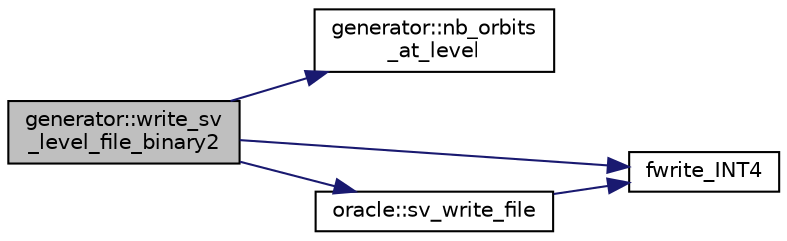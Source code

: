 digraph "generator::write_sv_level_file_binary2"
{
  edge [fontname="Helvetica",fontsize="10",labelfontname="Helvetica",labelfontsize="10"];
  node [fontname="Helvetica",fontsize="10",shape=record];
  rankdir="LR";
  Node23349 [label="generator::write_sv\l_level_file_binary2",height=0.2,width=0.4,color="black", fillcolor="grey75", style="filled", fontcolor="black"];
  Node23349 -> Node23350 [color="midnightblue",fontsize="10",style="solid",fontname="Helvetica"];
  Node23350 [label="generator::nb_orbits\l_at_level",height=0.2,width=0.4,color="black", fillcolor="white", style="filled",URL="$d7/d73/classgenerator.html#a020f3d8378448310d044a4a24fadf301"];
  Node23349 -> Node23351 [color="midnightblue",fontsize="10",style="solid",fontname="Helvetica"];
  Node23351 [label="fwrite_INT4",height=0.2,width=0.4,color="black", fillcolor="white", style="filled",URL="$df/dbf/sajeeb_8_c.html#a2e1091b3187c01029a1a1453ce9e8639"];
  Node23349 -> Node23352 [color="midnightblue",fontsize="10",style="solid",fontname="Helvetica"];
  Node23352 [label="oracle::sv_write_file",height=0.2,width=0.4,color="black", fillcolor="white", style="filled",URL="$d7/da7/classoracle.html#a6d213afc98b633eb3893778c186eb95b"];
  Node23352 -> Node23351 [color="midnightblue",fontsize="10",style="solid",fontname="Helvetica"];
}
